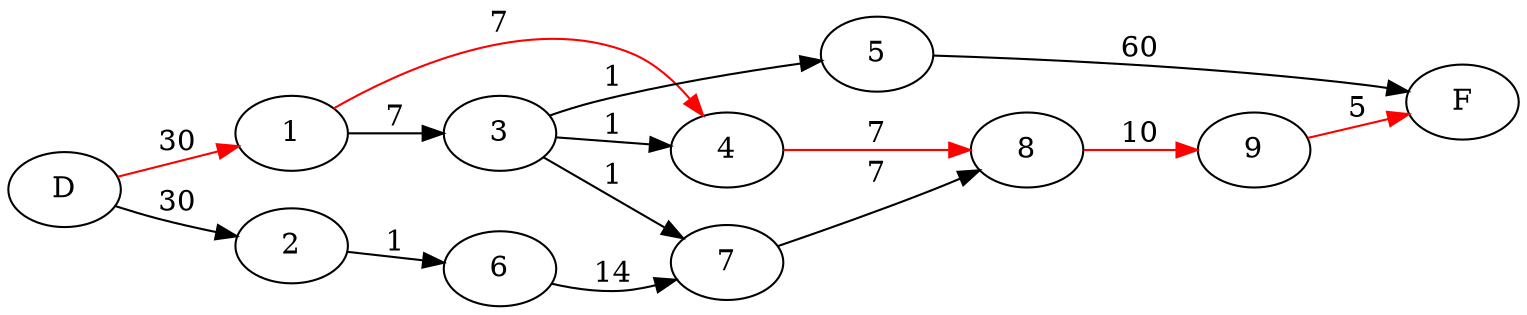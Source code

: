 
    digraph G{
   rankdir=LR
   D -> 2 [label="30"];
   D -> 1 [label="30" color="red"];
   1 -> 3 [label="7"];
   1 -> 4 [label="7" color="red"];
   2 -> 6 [label="1"];
   3 -> 4 [label="1"];
   3 -> 5 [label="1"];
   3 -> 7 [label="1"];
   4 -> 8 [label="7" color="red"];
   5 -> F [label="60"];
   6 -> 7 [label="14"];
   7 -> 8 [label="7"];
   8 -> 9 [label="10" color="red"];
   9 -> F [label="5" color="red"];
   }
